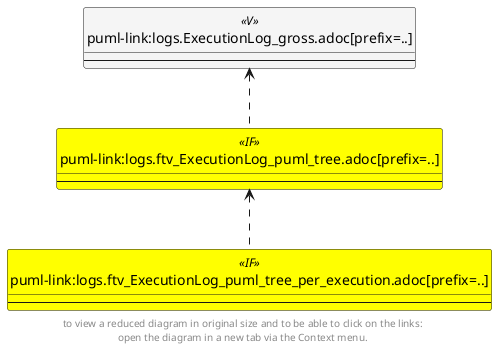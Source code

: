 @startuml
'Left to right direction
top to bottom direction
hide circle
'avoide "." issues:
set namespaceSeparator none


skinparam class {
  BackgroundColor White
  BackgroundColor<<FN>> Yellow
  BackgroundColor<<FS>> Yellow
  BackgroundColor<<FT>> LightGray
  BackgroundColor<<IF>> Yellow
  BackgroundColor<<IS>> Yellow
  BackgroundColor<<P>> Aqua
  BackgroundColor<<PC>> Aqua
  BackgroundColor<<SN>> Yellow
  BackgroundColor<<SO>> SlateBlue
  BackgroundColor<<TF>> LightGray
  BackgroundColor<<TR>> Tomato
  BackgroundColor<<U>> White
  BackgroundColor<<V>> WhiteSmoke
  BackgroundColor<<X>> Aqua
}


entity "puml-link:logs.ExecutionLog_gross.adoc[prefix=..]" as logs.ExecutionLog_gross << V >> {
  --
}

entity "puml-link:logs.ftv_ExecutionLog_puml_tree.adoc[prefix=..]" as logs.ftv_ExecutionLog_puml_tree << IF >> {
  --
}

entity "puml-link:logs.ftv_ExecutionLog_puml_tree_per_execution.adoc[prefix=..]" as logs.ftv_ExecutionLog_puml_tree_per_execution << IF >> {
  --
}

logs.ExecutionLog_gross <.. logs.ftv_ExecutionLog_puml_tree
logs.ftv_ExecutionLog_puml_tree <.. logs.ftv_ExecutionLog_puml_tree_per_execution
footer
to view a reduced diagram in original size and to be able to click on the links:
open the diagram in a new tab via the Context menu.
end footer

@enduml

